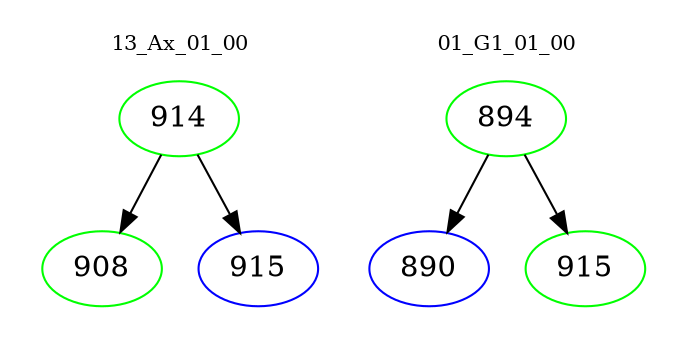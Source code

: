 digraph{
subgraph cluster_0 {
color = white
label = "13_Ax_01_00";
fontsize=10;
T0_914 [label="914", color="green"]
T0_914 -> T0_908 [color="black"]
T0_908 [label="908", color="green"]
T0_914 -> T0_915 [color="black"]
T0_915 [label="915", color="blue"]
}
subgraph cluster_1 {
color = white
label = "01_G1_01_00";
fontsize=10;
T1_894 [label="894", color="green"]
T1_894 -> T1_890 [color="black"]
T1_890 [label="890", color="blue"]
T1_894 -> T1_915 [color="black"]
T1_915 [label="915", color="green"]
}
}
